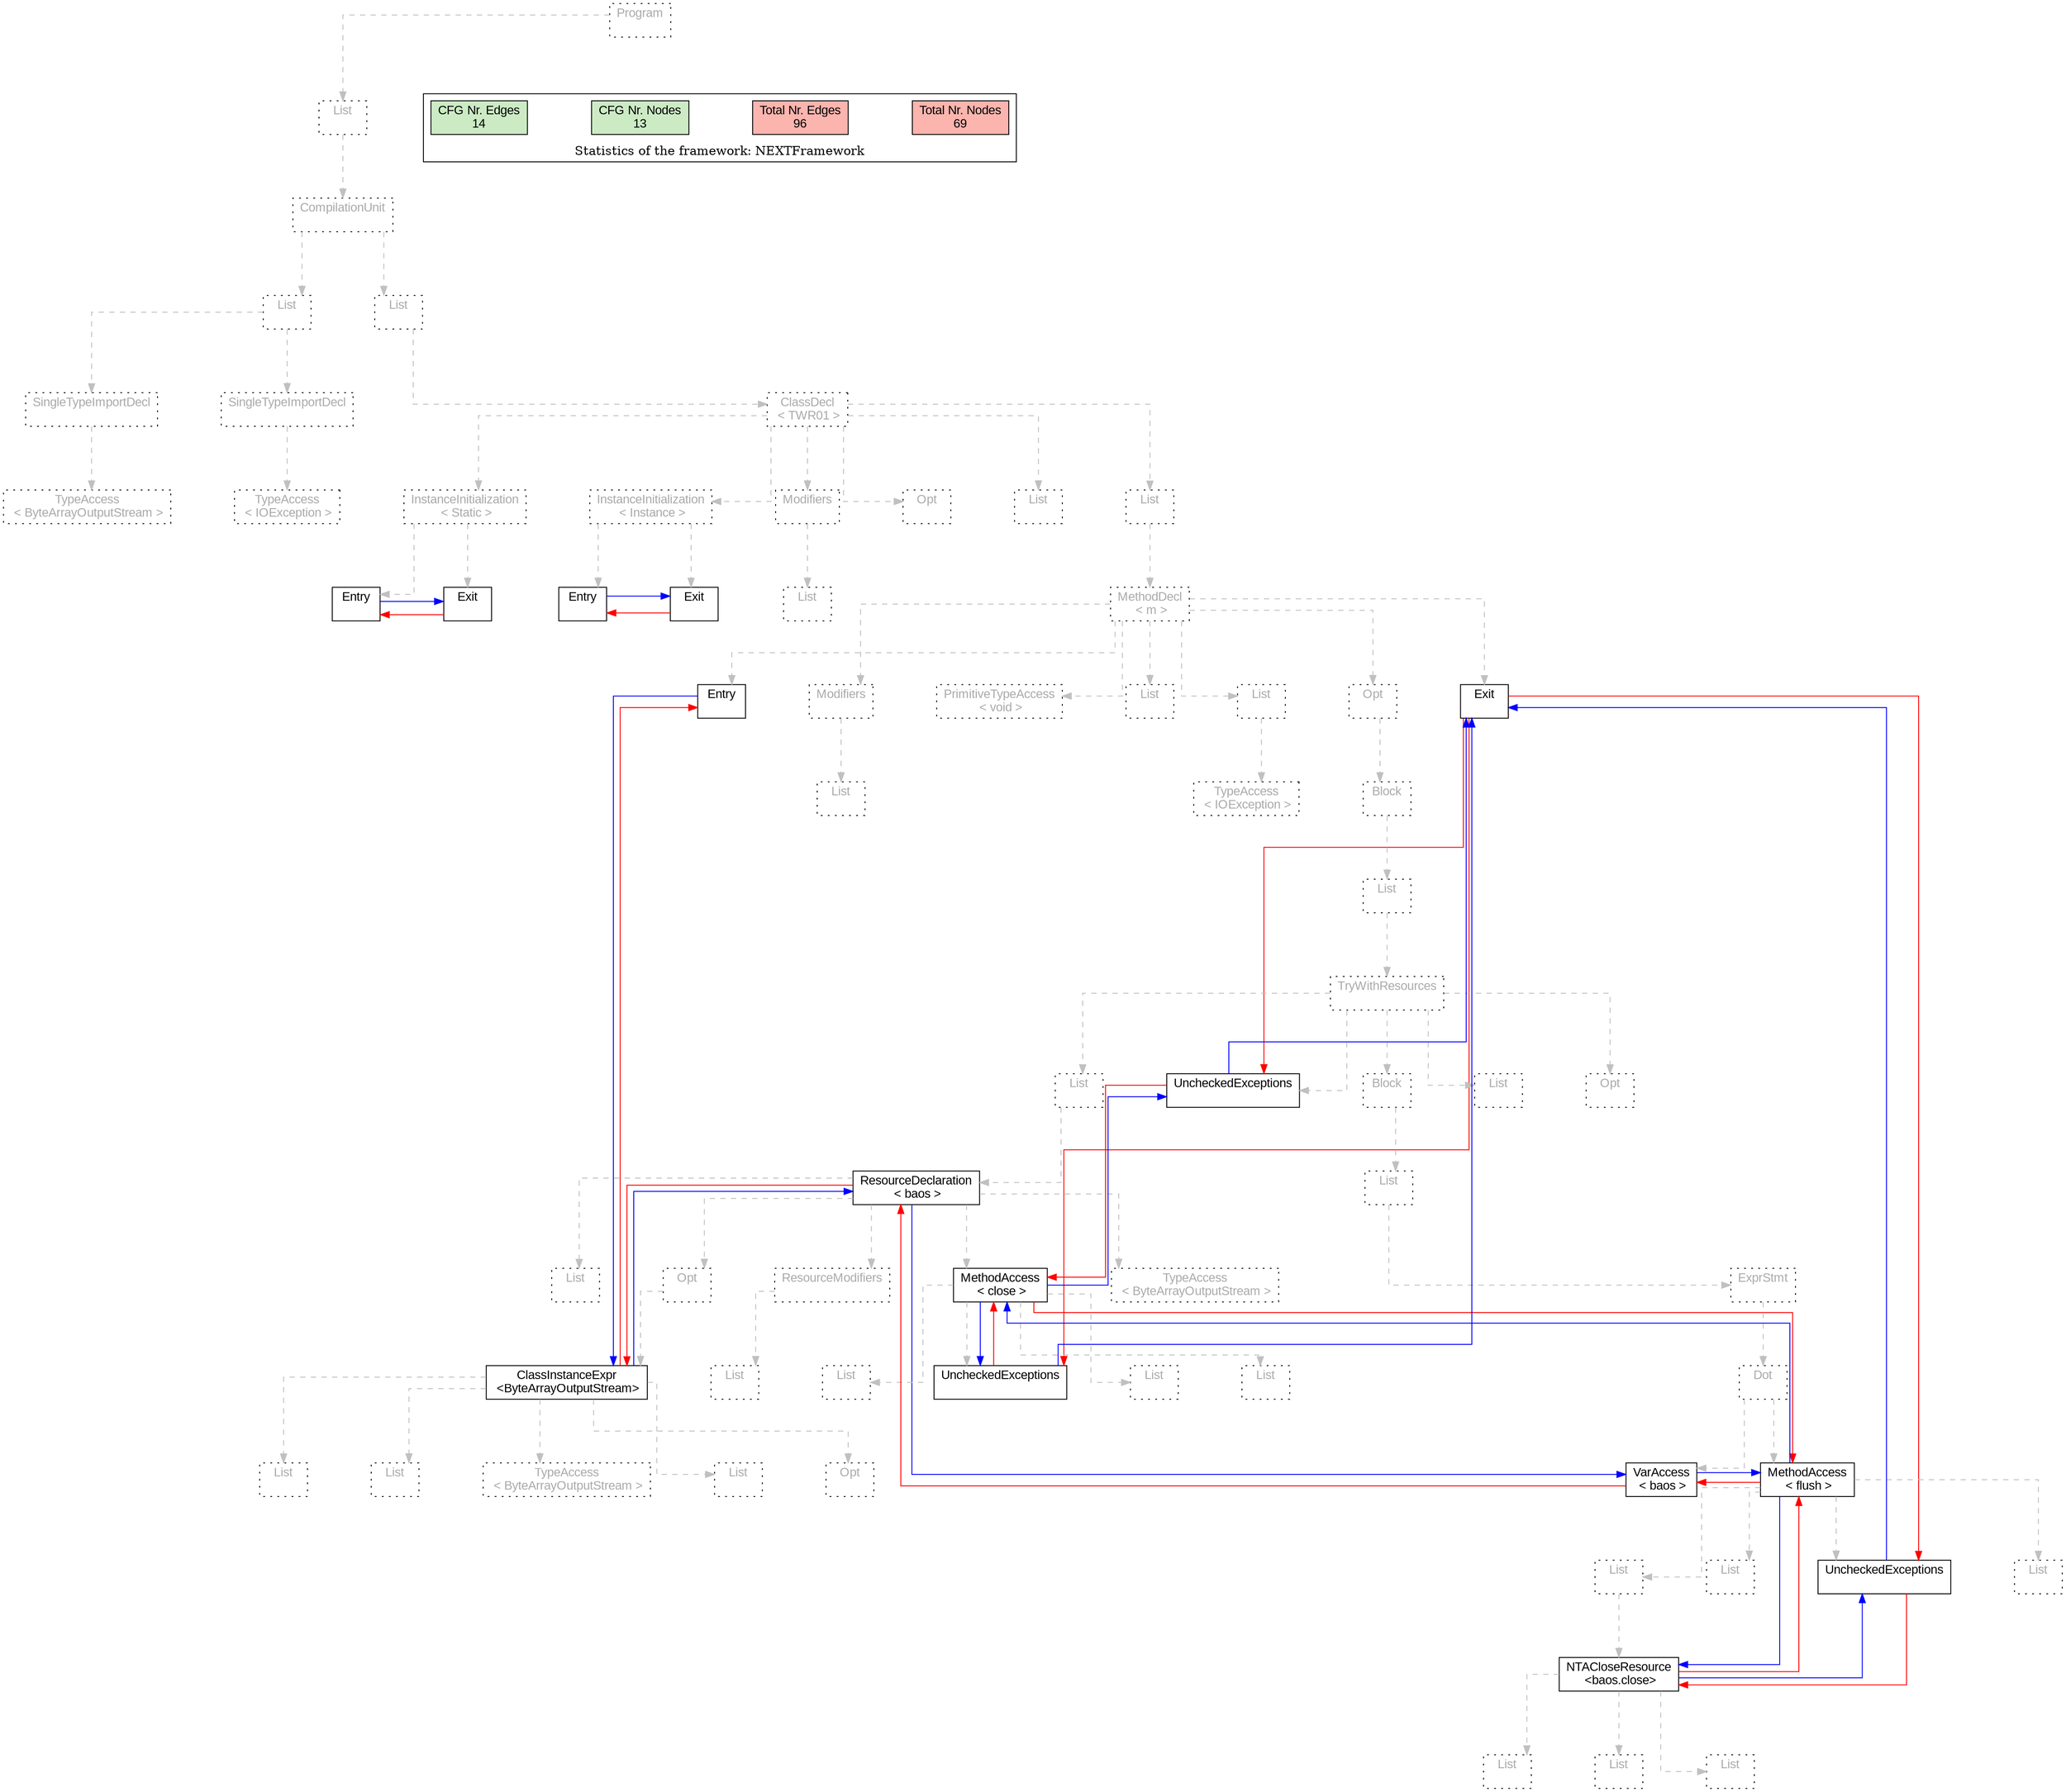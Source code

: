 digraph G {
graph [splines=ortho, nodesep="1", ranksep="1"]
node [shape=rect, fontname=Arial];
{ rank = same; "Program[0]"}
{ rank = same; "List[1]"}
{ rank = same; "CompilationUnit[2]"}
{ rank = same; "List[3]"; "List[8]"}
{ rank = same; "SingleTypeImportDecl[4]"; "SingleTypeImportDecl[6]"; "ClassDecl[9]"}
{ rank = same; "TypeAccess[5]"; "TypeAccess[7]"; "Modifiers[26]"; "Opt[28]"; "List[29]"; "List[30]"; "InstanceInitialization[10]"; "InstanceInitialization[18]"}
{ rank = same; "List[27]"; "MethodDecl[31]"; "Entry[11]"; "Exit[12]"; "Entry[19]"; "Exit[20]"}
{ rank = same; "Entry[32]"; "Modifiers[33]"; "PrimitiveTypeAccess[35]"; "List[36]"; "List[37]"; "Opt[39]"; "Exit[40]"}
{ rank = same; "List[34]"; "TypeAccess[38]"; "Block[40]"}
{ rank = same; "List[41]"}
{ rank = same; "TryWithResources[42]"}
{ rank = same; "List[43]"; "Block[61]"; "List[75]"; "Opt[76]"; "UncheckedExceptions[77]"}
{ rank = same; "ResourceDeclaration[44]"; "List[62]"}
{ rank = same; "List[50]"; "Opt[51]"; "ResourceModifiers[58]"; "TypeAccess[60]"; "MethodAccess[45]"; "ExprStmt[63]"}
{ rank = same; "ClassInstanceExpr[52]"; "List[59]"; "List[47]"; "List[48]"; "List[49]"; "UncheckedExceptions[46]"; "Dot[64]"}
{ rank = same; "TypeAccess[53]"; "List[54]"; "Opt[55]"; "List[56]"; "List[57]"; "VarAccess[65]"; "MethodAccess[66]"}
{ rank = same; "NTACloseResource[70]"}
{ rank = same; "List[68]"; "List[69]"; "List[74]"; "UncheckedExceptions[67]"}
{ rank = same; "List[71]"; "List[72]"; "List[73]"}
"Program[0]" [label="Program\n ", style= dotted   fillcolor="#eeeeee" fontcolor="#aaaaaa"  ]
"List[1]" [label="List\n ", style= dotted   fillcolor="#eeeeee" fontcolor="#aaaaaa"  ]
"CompilationUnit[2]" [label="CompilationUnit\n ", style= dotted   fillcolor="#eeeeee" fontcolor="#aaaaaa"  ]
"List[3]" [label="List\n ", style= dotted   fillcolor="#eeeeee" fontcolor="#aaaaaa"  ]
"SingleTypeImportDecl[4]" [label="SingleTypeImportDecl\n ", style= dotted   fillcolor="#eeeeee" fontcolor="#aaaaaa"  ]
"TypeAccess[5]" [label="TypeAccess\n < ByteArrayOutputStream >", style= dotted   fillcolor="#eeeeee" fontcolor="#aaaaaa"  ]
"SingleTypeImportDecl[6]" [label="SingleTypeImportDecl\n ", style= dotted   fillcolor="#eeeeee" fontcolor="#aaaaaa"  ]
"TypeAccess[7]" [label="TypeAccess\n < IOException >", style= dotted   fillcolor="#eeeeee" fontcolor="#aaaaaa"  ]
"List[8]" [label="List\n ", style= dotted   fillcolor="#eeeeee" fontcolor="#aaaaaa"  ]
"ClassDecl[9]" [label="ClassDecl\n < TWR01 >", style= dotted   fillcolor="#eeeeee" fontcolor="#aaaaaa"  ]
"Modifiers[26]" [label="Modifiers\n ", style= dotted   fillcolor="#eeeeee" fontcolor="#aaaaaa"  ]
"List[27]" [label="List\n ", style= dotted   fillcolor="#eeeeee" fontcolor="#aaaaaa"  ]
"Opt[28]" [label="Opt\n ", style= dotted   fillcolor="#eeeeee" fontcolor="#aaaaaa"  ]
"List[29]" [label="List\n ", style= dotted   fillcolor="#eeeeee" fontcolor="#aaaaaa"  ]
"List[30]" [label="List\n ", style= dotted   fillcolor="#eeeeee" fontcolor="#aaaaaa"  ]
"MethodDecl[31]" [label="MethodDecl\n < m >", style= dotted   fillcolor="#eeeeee" fontcolor="#aaaaaa"  ]
"Entry[32]" [label="Entry\n ", fillcolor=white   style=filled  ]
"Modifiers[33]" [label="Modifiers\n ", style= dotted   fillcolor="#eeeeee" fontcolor="#aaaaaa"  ]
"List[34]" [label="List\n ", style= dotted   fillcolor="#eeeeee" fontcolor="#aaaaaa"  ]
"PrimitiveTypeAccess[35]" [label="PrimitiveTypeAccess\n < void >", style= dotted   fillcolor="#eeeeee" fontcolor="#aaaaaa"  ]
"List[36]" [label="List\n ", style= dotted   fillcolor="#eeeeee" fontcolor="#aaaaaa"  ]
"List[37]" [label="List\n ", style= dotted   fillcolor="#eeeeee" fontcolor="#aaaaaa"  ]
"TypeAccess[38]" [label="TypeAccess\n < IOException >", style= dotted   fillcolor="#eeeeee" fontcolor="#aaaaaa"  ]
"Opt[39]" [label="Opt\n ", style= dotted   fillcolor="#eeeeee" fontcolor="#aaaaaa"  ]
"Block[40]" [label="Block\n ", style= dotted   fillcolor="#eeeeee" fontcolor="#aaaaaa"  ]
"List[41]" [label="List\n ", style= dotted   fillcolor="#eeeeee" fontcolor="#aaaaaa"  ]
"TryWithResources[42]" [label="TryWithResources\n ", style= dotted   fillcolor="#eeeeee" fontcolor="#aaaaaa"  ]
"List[43]" [label="List\n ", style= dotted   fillcolor="#eeeeee" fontcolor="#aaaaaa"  ]
"ResourceDeclaration[44]" [label="ResourceDeclaration\n < baos >", fillcolor=white   style=filled  ]
"List[50]" [label="List\n ", style= dotted   fillcolor="#eeeeee" fontcolor="#aaaaaa"  ]
"Opt[51]" [label="Opt\n ", style= dotted   fillcolor="#eeeeee" fontcolor="#aaaaaa"  ]
"ClassInstanceExpr[52]" [label="ClassInstanceExpr\n <ByteArrayOutputStream>", fillcolor=white   style=filled  ]
"TypeAccess[53]" [label="TypeAccess\n < ByteArrayOutputStream >", style= dotted   fillcolor="#eeeeee" fontcolor="#aaaaaa"  ]
"List[54]" [label="List\n ", style= dotted   fillcolor="#eeeeee" fontcolor="#aaaaaa"  ]
"Opt[55]" [label="Opt\n ", style= dotted   fillcolor="#eeeeee" fontcolor="#aaaaaa"  ]
"List[56]" [label="List\n ", style= dotted   fillcolor="#eeeeee" fontcolor="#aaaaaa"  ]
"List[57]" [label="List\n ", style= dotted   fillcolor="#eeeeee" fontcolor="#aaaaaa"  ]
"ResourceModifiers[58]" [label="ResourceModifiers\n ", style= dotted   fillcolor="#eeeeee" fontcolor="#aaaaaa"  ]
"List[59]" [label="List\n ", style= dotted   fillcolor="#eeeeee" fontcolor="#aaaaaa"  ]
"TypeAccess[60]" [label="TypeAccess\n < ByteArrayOutputStream >", style= dotted   fillcolor="#eeeeee" fontcolor="#aaaaaa"  ]
"MethodAccess[45]" [label="MethodAccess\n < close >", fillcolor=white   style=filled  ]
"List[47]" [label="List\n ", style= dotted   fillcolor="#eeeeee" fontcolor="#aaaaaa"  ]
"List[48]" [label="List\n ", style= dotted   fillcolor="#eeeeee" fontcolor="#aaaaaa"  ]
"List[49]" [label="List\n ", style= dotted   fillcolor="#eeeeee" fontcolor="#aaaaaa"  ]
"UncheckedExceptions[46]" [label="UncheckedExceptions\n ", fillcolor=white   style=filled  ]
"Block[61]" [label="Block\n ", style= dotted   fillcolor="#eeeeee" fontcolor="#aaaaaa"  ]
"List[62]" [label="List\n ", style= dotted   fillcolor="#eeeeee" fontcolor="#aaaaaa"  ]
"ExprStmt[63]" [label="ExprStmt\n ", style= dotted   fillcolor="#eeeeee" fontcolor="#aaaaaa"  ]
"Dot[64]" [label="Dot\n ", style= dotted   fillcolor="#eeeeee" fontcolor="#aaaaaa"  ]
"VarAccess[65]" [label="VarAccess\n < baos >", fillcolor=white   style=filled  ]
"MethodAccess[66]" [label="MethodAccess\n < flush >", fillcolor=white   style=filled  ]
"List[68]" [label="List\n ", style= dotted   fillcolor="#eeeeee" fontcolor="#aaaaaa"  ]
"List[69]" [label="List\n ", style= dotted   fillcolor="#eeeeee" fontcolor="#aaaaaa"  ]
"NTACloseResource[70]" [label="NTACloseResource\n <baos.close>", fillcolor=white   style=filled  ]
"List[71]" [label="List\n ", style= dotted   fillcolor="#eeeeee" fontcolor="#aaaaaa"  ]
"List[72]" [label="List\n ", style= dotted   fillcolor="#eeeeee" fontcolor="#aaaaaa"  ]
"List[73]" [label="List\n ", style= dotted   fillcolor="#eeeeee" fontcolor="#aaaaaa"  ]
"List[74]" [label="List\n ", style= dotted   fillcolor="#eeeeee" fontcolor="#aaaaaa"  ]
"UncheckedExceptions[67]" [label="UncheckedExceptions\n ", fillcolor=white   style=filled  ]
"List[75]" [label="List\n ", style= dotted   fillcolor="#eeeeee" fontcolor="#aaaaaa"  ]
"Opt[76]" [label="Opt\n ", style= dotted   fillcolor="#eeeeee" fontcolor="#aaaaaa"  ]
"UncheckedExceptions[77]" [label="UncheckedExceptions\n ", fillcolor=white   style=filled  ]
"Exit[40]" [label="Exit\n ", fillcolor=white   style=filled  ]
"InstanceInitialization[10]" [label="InstanceInitialization\n < Instance >", style= dotted   fillcolor="#eeeeee" fontcolor="#aaaaaa"  ]
"Entry[11]" [label="Entry\n ", fillcolor=white   style=filled  ]
"Exit[12]" [label="Exit\n ", fillcolor=white   style=filled  ]
"InstanceInitialization[18]" [label="InstanceInitialization\n < Static >", style= dotted   fillcolor="#eeeeee" fontcolor="#aaaaaa"  ]
"Entry[19]" [label="Entry\n ", fillcolor=white   style=filled  ]
"Exit[20]" [label="Exit\n ", fillcolor=white   style=filled  ]
"SingleTypeImportDecl[4]" -> "TypeAccess[5]" [style=dashed, color=gray]
"List[3]" -> "SingleTypeImportDecl[4]" [style=dashed, color=gray]
"SingleTypeImportDecl[6]" -> "TypeAccess[7]" [style=dashed, color=gray]
"List[3]" -> "SingleTypeImportDecl[6]" [style=dashed, color=gray]
"CompilationUnit[2]" -> "List[3]" [style=dashed, color=gray]
"Modifiers[26]" -> "List[27]" [style=dashed, color=gray]
"ClassDecl[9]" -> "Modifiers[26]" [style=dashed, color=gray]
"ClassDecl[9]" -> "Opt[28]" [style=dashed, color=gray]
"ClassDecl[9]" -> "List[29]" [style=dashed, color=gray]
"MethodDecl[31]" -> "Entry[32]" [style=dashed, color=gray]
"Modifiers[33]" -> "List[34]" [style=dashed, color=gray]
"MethodDecl[31]" -> "Modifiers[33]" [style=dashed, color=gray]
"MethodDecl[31]" -> "PrimitiveTypeAccess[35]" [style=dashed, color=gray]
"MethodDecl[31]" -> "List[36]" [style=dashed, color=gray]
"List[37]" -> "TypeAccess[38]" [style=dashed, color=gray]
"MethodDecl[31]" -> "List[37]" [style=dashed, color=gray]
"ResourceDeclaration[44]" -> "List[50]" [style=dashed, color=gray]
"ClassInstanceExpr[52]" -> "TypeAccess[53]" [style=dashed, color=gray]
"ClassInstanceExpr[52]" -> "List[54]" [style=dashed, color=gray]
"ClassInstanceExpr[52]" -> "Opt[55]" [style=dashed, color=gray]
"ClassInstanceExpr[52]" -> "List[56]" [style=dashed, color=gray]
"ClassInstanceExpr[52]" -> "List[57]" [style=dashed, color=gray]
"Opt[51]" -> "ClassInstanceExpr[52]" [style=dashed, color=gray]
"ResourceDeclaration[44]" -> "Opt[51]" [style=dashed, color=gray]
"ResourceModifiers[58]" -> "List[59]" [style=dashed, color=gray]
"ResourceDeclaration[44]" -> "ResourceModifiers[58]" [style=dashed, color=gray]
"ResourceDeclaration[44]" -> "TypeAccess[60]" [style=dashed, color=gray]
"MethodAccess[45]" -> "List[47]" [style=dashed, color=gray]
"MethodAccess[45]" -> "List[48]" [style=dashed, color=gray]
"MethodAccess[45]" -> "List[49]" [style=dashed, color=gray]
"MethodAccess[45]" -> "UncheckedExceptions[46]" [style=dashed, color=gray]
"ResourceDeclaration[44]" -> "MethodAccess[45]" [style=dashed, color=gray]
"List[43]" -> "ResourceDeclaration[44]" [style=dashed, color=gray]
"TryWithResources[42]" -> "List[43]" [style=dashed, color=gray]
"Dot[64]" -> "VarAccess[65]" [style=dashed, color=gray]
"MethodAccess[66]" -> "List[68]" [style=dashed, color=gray]
"NTACloseResource[70]" -> "List[71]" [style=dashed, color=gray]
"NTACloseResource[70]" -> "List[72]" [style=dashed, color=gray]
"NTACloseResource[70]" -> "List[73]" [style=dashed, color=gray]
"List[69]" -> "NTACloseResource[70]" [style=dashed, color=gray]
"MethodAccess[66]" -> "List[69]" [style=dashed, color=gray]
"MethodAccess[66]" -> "List[74]" [style=dashed, color=gray]
"MethodAccess[66]" -> "UncheckedExceptions[67]" [style=dashed, color=gray]
"Dot[64]" -> "MethodAccess[66]" [style=dashed, color=gray]
"ExprStmt[63]" -> "Dot[64]" [style=dashed, color=gray]
"List[62]" -> "ExprStmt[63]" [style=dashed, color=gray]
"Block[61]" -> "List[62]" [style=dashed, color=gray]
"TryWithResources[42]" -> "Block[61]" [style=dashed, color=gray]
"TryWithResources[42]" -> "List[75]" [style=dashed, color=gray]
"TryWithResources[42]" -> "Opt[76]" [style=dashed, color=gray]
"TryWithResources[42]" -> "UncheckedExceptions[77]" [style=dashed, color=gray]
"List[41]" -> "TryWithResources[42]" [style=dashed, color=gray]
"Block[40]" -> "List[41]" [style=dashed, color=gray]
"Opt[39]" -> "Block[40]" [style=dashed, color=gray]
"MethodDecl[31]" -> "Opt[39]" [style=dashed, color=gray]
"MethodDecl[31]" -> "Exit[40]" [style=dashed, color=gray]
"List[30]" -> "MethodDecl[31]" [style=dashed, color=gray]
"ClassDecl[9]" -> "List[30]" [style=dashed, color=gray]
"InstanceInitialization[10]" -> "Entry[11]" [style=dashed, color=gray]
"InstanceInitialization[10]" -> "Exit[12]" [style=dashed, color=gray]
"InstanceInitialization[18]" -> "Entry[19]" [style=dashed, color=gray]
"InstanceInitialization[18]" -> "Exit[20]" [style=dashed, color=gray]
"ClassDecl[9]" -> "InstanceInitialization[10]" [style=dashed, color=gray]
"ClassDecl[9]" -> "InstanceInitialization[18]" [style=dashed, color=gray]
"List[8]" -> "ClassDecl[9]" [style=dashed, color=gray]
"CompilationUnit[2]" -> "List[8]" [style=dashed, color=gray]
"List[1]" -> "CompilationUnit[2]" [style=dashed, color=gray]
"Program[0]" -> "List[1]" [style=dashed, color=gray]
"Exit[20]" -> "Entry[19]" [color=red, constraint=false]
"Entry[19]" -> "Exit[20]" [color=blue, constraint=false, xlabel=" "] 
"Exit[12]" -> "Entry[11]" [color=red, constraint=false]
"Entry[11]" -> "Exit[12]" [color=blue, constraint=false, xlabel=" "] 
"Exit[40]" -> "UncheckedExceptions[77]" [color=red, constraint=false]
"Exit[40]" -> "UncheckedExceptions[46]" [color=red, constraint=false]
"Exit[40]" -> "UncheckedExceptions[67]" [color=red, constraint=false]
"UncheckedExceptions[77]" -> "Exit[40]" [color=blue, constraint=false, xlabel=" "] 
"UncheckedExceptions[77]" -> "MethodAccess[45]" [color=red, constraint=false]
"UncheckedExceptions[46]" -> "Exit[40]" [color=blue, constraint=false, xlabel=" "] 
"UncheckedExceptions[46]" -> "MethodAccess[45]" [color=red, constraint=false]
"MethodAccess[45]" -> "UncheckedExceptions[77]" [color=blue, constraint=false, xlabel=" "] 
"MethodAccess[45]" -> "UncheckedExceptions[46]" [color=blue, constraint=false, xlabel=" "] 
"MethodAccess[45]" -> "MethodAccess[66]" [color=red, constraint=false]
"UncheckedExceptions[67]" -> "Exit[40]" [color=blue, constraint=false, xlabel=" "] 
"UncheckedExceptions[67]" -> "NTACloseResource[70]" [color=red, constraint=false]
"NTACloseResource[70]" -> "UncheckedExceptions[67]" [color=blue, constraint=false, xlabel=" "] 
"NTACloseResource[70]" -> "MethodAccess[66]" [color=red, constraint=false]
"MethodAccess[66]" -> "MethodAccess[45]" [color=blue, constraint=false, xlabel=" "] 
"MethodAccess[66]" -> "NTACloseResource[70]" [color=blue, constraint=false, xlabel=" "] 
"MethodAccess[66]" -> "VarAccess[65]" [color=red, constraint=false]
"VarAccess[65]" -> "MethodAccess[66]" [color=blue, constraint=false, xlabel=" "] 
"VarAccess[65]" -> "ResourceDeclaration[44]" [color=red, constraint=false]
"ResourceDeclaration[44]" -> "VarAccess[65]" [color=blue, constraint=false, xlabel=" "] 
"ResourceDeclaration[44]" -> "ClassInstanceExpr[52]" [color=red, constraint=false]
"ClassInstanceExpr[52]" -> "ResourceDeclaration[44]" [color=blue, constraint=false, xlabel=" "] 
"ClassInstanceExpr[52]" -> "Entry[32]" [color=red, constraint=false]
"Entry[32]" -> "ClassInstanceExpr[52]" [color=blue, constraint=false, xlabel=" "] 
"List[3]" -> "List[8]" [style=invis]
"SingleTypeImportDecl[4]" -> "SingleTypeImportDecl[6]" [style=invis]
"InstanceInitialization[18]" -> "InstanceInitialization[10]" -> "Modifiers[26]" -> "Opt[28]" -> "List[29]" -> "List[30]" [style=invis]
"Entry[32]" -> "Modifiers[33]" -> "PrimitiveTypeAccess[35]" -> "List[36]" -> "List[37]" -> "Opt[39]" -> "Exit[40]" [style=invis]
"List[43]" -> "Block[61]" -> "List[75]" -> "Opt[76]" [style=invis]
"List[50]" -> "Opt[51]" -> "ResourceModifiers[58]" -> "TypeAccess[60]" [style=invis]
"TypeAccess[53]" -> "List[54]" -> "Opt[55]" [style=invis]
"VarAccess[65]" -> "MethodAccess[66]" [style=invis]
"Entry[11]" -> "Exit[12]" [style=invis]
"Entry[19]" -> "Exit[20]" [style=invis]

subgraph cluster_legend {
{node [style=filled, fillcolor=1, colorscheme="pastel13"]
Nodes [label="Total Nr. Nodes
69", fillcolor=1]
Edges [label="Total Nr. Edges
96", fillcolor=1]
NodesCFG [label="CFG Nr. Nodes
13", fillcolor=3]
EdgesCFG [label="CFG Nr. Edges
14", fillcolor=3]
Nodes-> "Program[0]" -> NodesCFG  [style="invis"]
Edges -> "Program[0]" ->EdgesCFG [style="invis"]}
label = "Statistics of the framework: NEXTFramework"
style="solid"
ranksep=0.05
nodesep=0.01
labelloc = b
len=2
}}